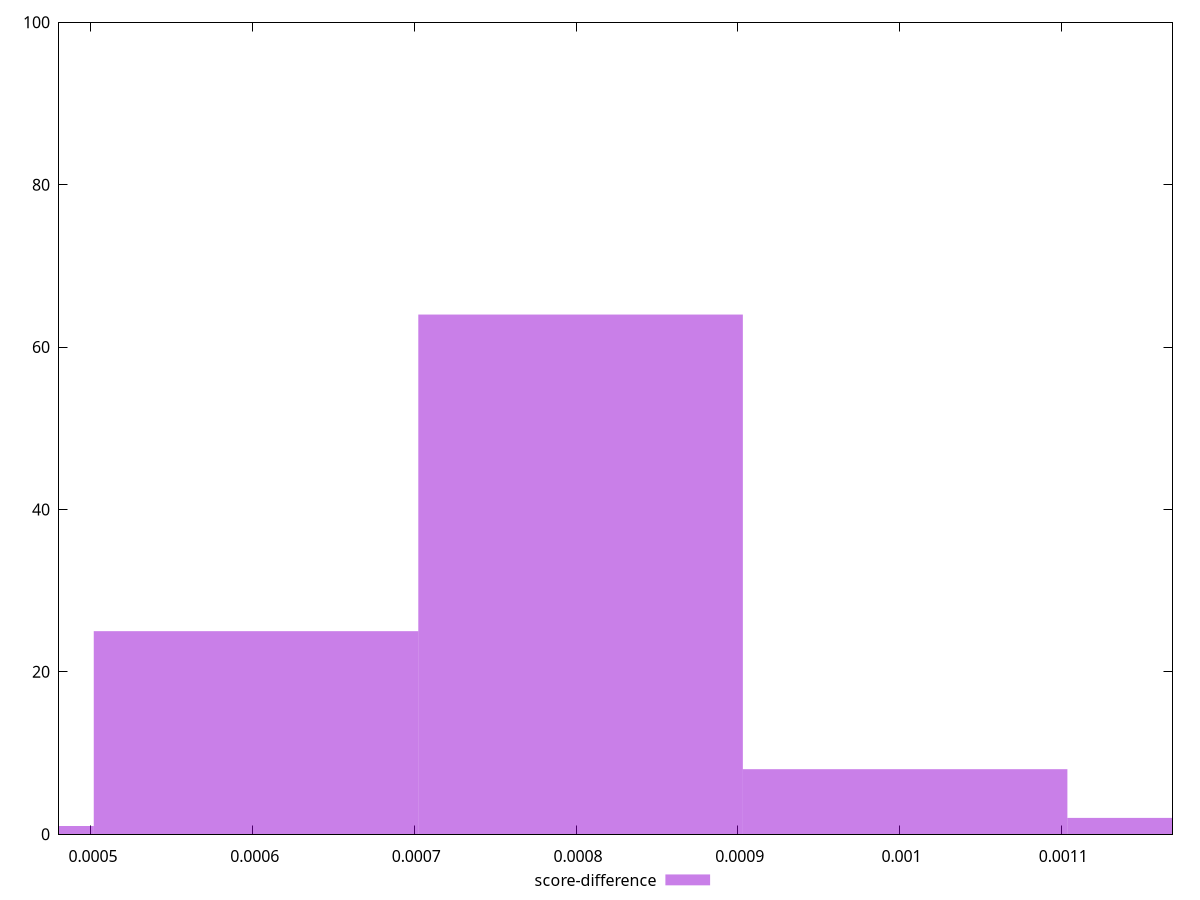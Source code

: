 reset

$scoreDifference <<EOF
0.0010034930148471563 8
0.00040139720593886254 1
0.0008027944118777251 64
0.0006020958089082938 25
0.0012041916178165877 2
EOF

set key outside below
set boxwidth 0.00020069860296943127
set xrange [0.00048025845953514334:0.0011688341728079976]
set yrange [0:100]
set trange [0:100]
set style fill transparent solid 0.5 noborder
set terminal svg size 640, 490 enhanced background rgb 'white'
set output "reprap/mainthread-work-breakdown/samples/pages+cached+noexternal+noimg/score-difference/histogram.svg"

plot $scoreDifference title "score-difference" with boxes

reset
